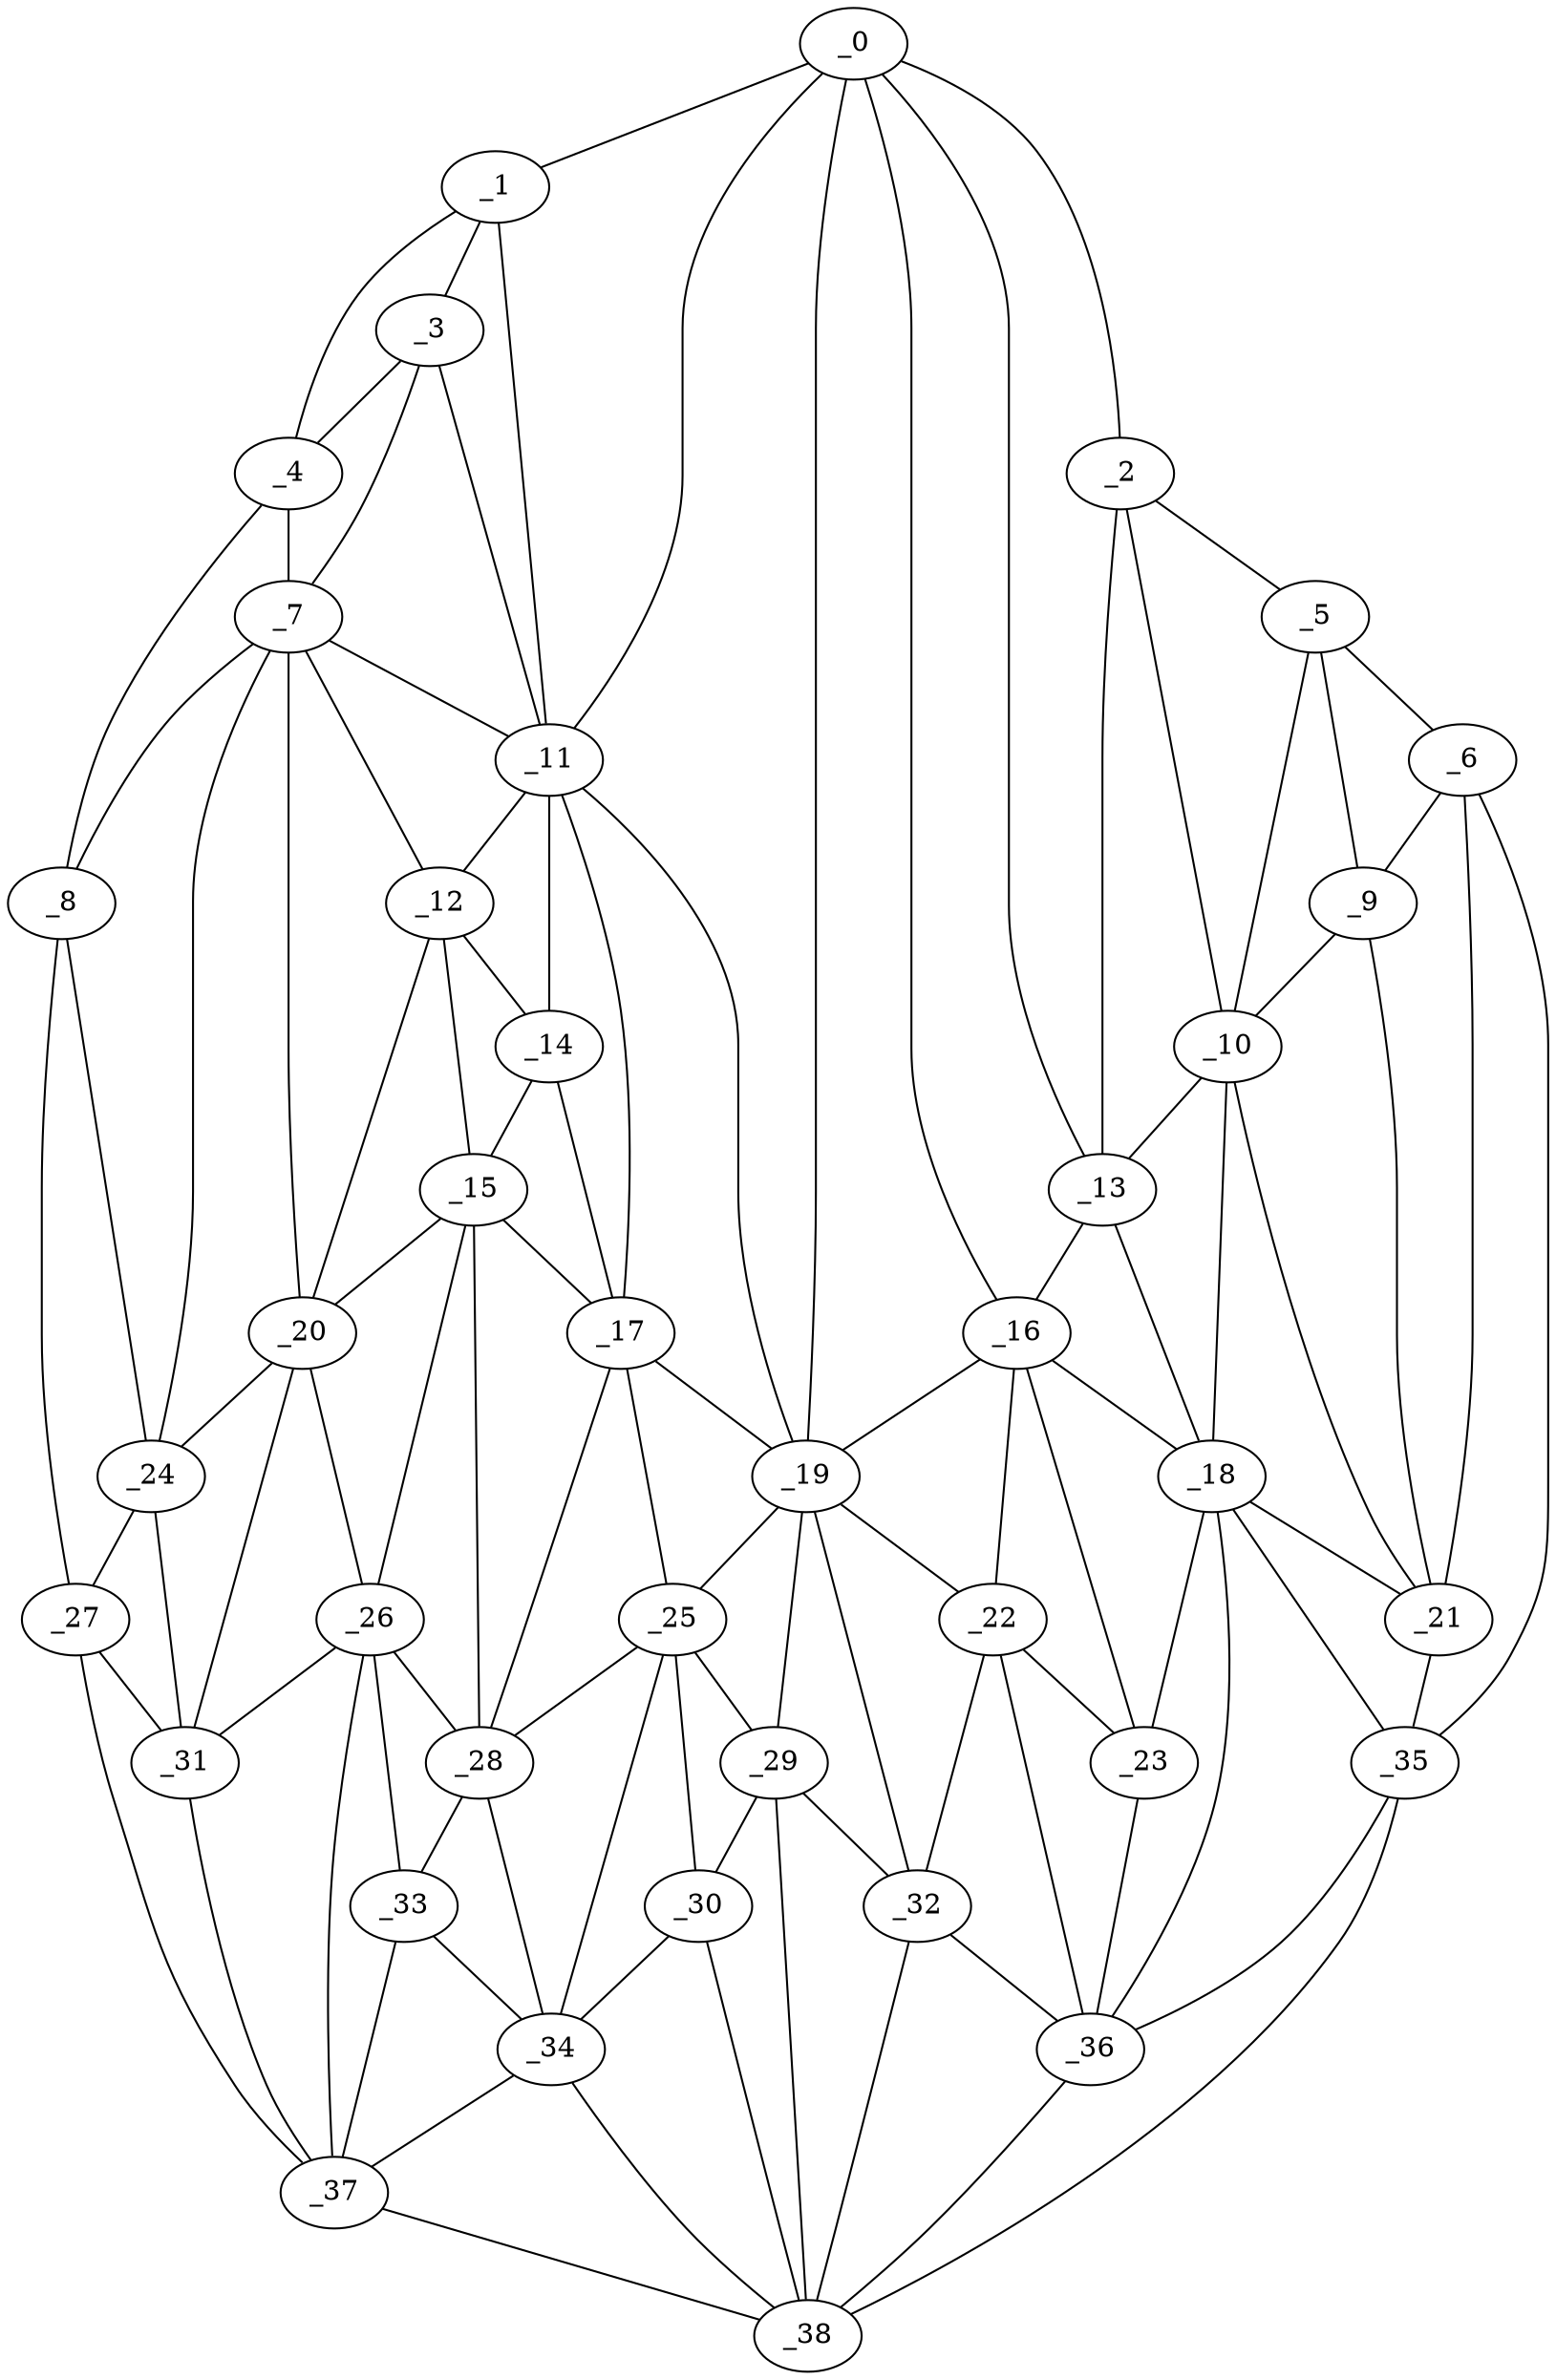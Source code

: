 graph "obj49__105.gxl" {
	_0	 [x=35,
		y=79];
	_1	 [x=35,
		y=85];
	_0 -- _1	 [valence=1];
	_2	 [x=38,
		y=8];
	_0 -- _2	 [valence=1];
	_11	 [x=68,
		y=78];
	_0 -- _11	 [valence=1];
	_13	 [x=73,
		y=28];
	_0 -- _13	 [valence=2];
	_16	 [x=78,
		y=41];
	_0 -- _16	 [valence=2];
	_19	 [x=80,
		y=58];
	_0 -- _19	 [valence=1];
	_3	 [x=38,
		y=93];
	_1 -- _3	 [valence=1];
	_4	 [x=38,
		y=120];
	_1 -- _4	 [valence=1];
	_1 -- _11	 [valence=2];
	_5	 [x=50,
		y=4];
	_2 -- _5	 [valence=1];
	_10	 [x=68,
		y=20];
	_2 -- _10	 [valence=2];
	_2 -- _13	 [valence=2];
	_3 -- _4	 [valence=2];
	_7	 [x=65,
		y=95];
	_3 -- _7	 [valence=2];
	_3 -- _11	 [valence=1];
	_4 -- _7	 [valence=1];
	_8	 [x=66,
		y=124];
	_4 -- _8	 [valence=1];
	_6	 [x=63,
		y=4];
	_5 -- _6	 [valence=1];
	_9	 [x=68,
		y=12];
	_5 -- _9	 [valence=2];
	_5 -- _10	 [valence=2];
	_6 -- _9	 [valence=2];
	_21	 [x=83,
		y=14];
	_6 -- _21	 [valence=1];
	_35	 [x=95,
		y=10];
	_6 -- _35	 [valence=1];
	_7 -- _8	 [valence=2];
	_7 -- _11	 [valence=2];
	_12	 [x=70,
		y=91];
	_7 -- _12	 [valence=1];
	_20	 [x=82,
		y=96];
	_7 -- _20	 [valence=1];
	_24	 [x=84,
		y=103];
	_7 -- _24	 [valence=2];
	_8 -- _24	 [valence=2];
	_27	 [x=87,
		y=119];
	_8 -- _27	 [valence=1];
	_9 -- _10	 [valence=2];
	_9 -- _21	 [valence=2];
	_10 -- _13	 [valence=1];
	_18	 [x=80,
		y=28];
	_10 -- _18	 [valence=1];
	_10 -- _21	 [valence=2];
	_11 -- _12	 [valence=2];
	_14	 [x=74,
		y=83];
	_11 -- _14	 [valence=2];
	_17	 [x=79,
		y=78];
	_11 -- _17	 [valence=2];
	_11 -- _19	 [valence=2];
	_12 -- _14	 [valence=1];
	_15	 [x=77,
		y=88];
	_12 -- _15	 [valence=1];
	_12 -- _20	 [valence=2];
	_13 -- _16	 [valence=2];
	_13 -- _18	 [valence=2];
	_14 -- _15	 [valence=1];
	_14 -- _17	 [valence=2];
	_15 -- _17	 [valence=2];
	_15 -- _20	 [valence=1];
	_26	 [x=86,
		y=90];
	_15 -- _26	 [valence=2];
	_28	 [x=88,
		y=82];
	_15 -- _28	 [valence=1];
	_16 -- _18	 [valence=1];
	_16 -- _19	 [valence=2];
	_22	 [x=83,
		y=48];
	_16 -- _22	 [valence=1];
	_23	 [x=84,
		y=37];
	_16 -- _23	 [valence=2];
	_17 -- _19	 [valence=2];
	_25	 [x=85,
		y=74];
	_17 -- _25	 [valence=2];
	_17 -- _28	 [valence=2];
	_18 -- _21	 [valence=2];
	_18 -- _23	 [valence=2];
	_18 -- _35	 [valence=1];
	_36	 [x=95,
		y=39];
	_18 -- _36	 [valence=2];
	_19 -- _22	 [valence=1];
	_19 -- _25	 [valence=1];
	_29	 [x=89,
		y=60];
	_19 -- _29	 [valence=1];
	_32	 [x=92,
		y=53];
	_19 -- _32	 [valence=2];
	_20 -- _24	 [valence=2];
	_20 -- _26	 [valence=2];
	_31	 [x=91,
		y=98];
	_20 -- _31	 [valence=2];
	_21 -- _35	 [valence=2];
	_22 -- _23	 [valence=2];
	_22 -- _32	 [valence=2];
	_22 -- _36	 [valence=1];
	_23 -- _36	 [valence=2];
	_24 -- _27	 [valence=1];
	_24 -- _31	 [valence=2];
	_25 -- _28	 [valence=2];
	_25 -- _29	 [valence=2];
	_30	 [x=91,
		y=69];
	_25 -- _30	 [valence=2];
	_34	 [x=94,
		y=73];
	_25 -- _34	 [valence=1];
	_26 -- _28	 [valence=1];
	_26 -- _31	 [valence=2];
	_33	 [x=93,
		y=85];
	_26 -- _33	 [valence=2];
	_37	 [x=95,
		y=93];
	_26 -- _37	 [valence=1];
	_27 -- _31	 [valence=2];
	_27 -- _37	 [valence=1];
	_28 -- _33	 [valence=2];
	_28 -- _34	 [valence=2];
	_29 -- _30	 [valence=1];
	_29 -- _32	 [valence=2];
	_38	 [x=96,
		y=60];
	_29 -- _38	 [valence=1];
	_30 -- _34	 [valence=1];
	_30 -- _38	 [valence=2];
	_31 -- _37	 [valence=1];
	_32 -- _36	 [valence=2];
	_32 -- _38	 [valence=1];
	_33 -- _34	 [valence=1];
	_33 -- _37	 [valence=1];
	_34 -- _37	 [valence=2];
	_34 -- _38	 [valence=1];
	_35 -- _36	 [valence=2];
	_35 -- _38	 [valence=1];
	_36 -- _38	 [valence=1];
	_37 -- _38	 [valence=1];
}
